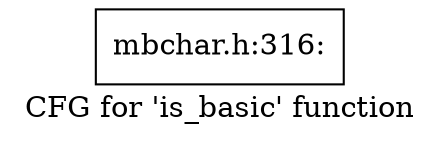 digraph "CFG for 'is_basic' function" {
	label="CFG for 'is_basic' function";

	Node0xe1ad0b0 [shape=record,label="{mbchar.h:316:}"];
}
